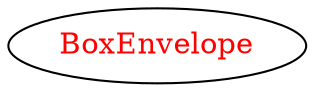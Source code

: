 digraph dependencyGraph {
 concentrate=true;
 ranksep="2.0";
 rankdir="LR"; 
 splines="ortho";
"BoxEnvelope" [fontcolor="red"];
}